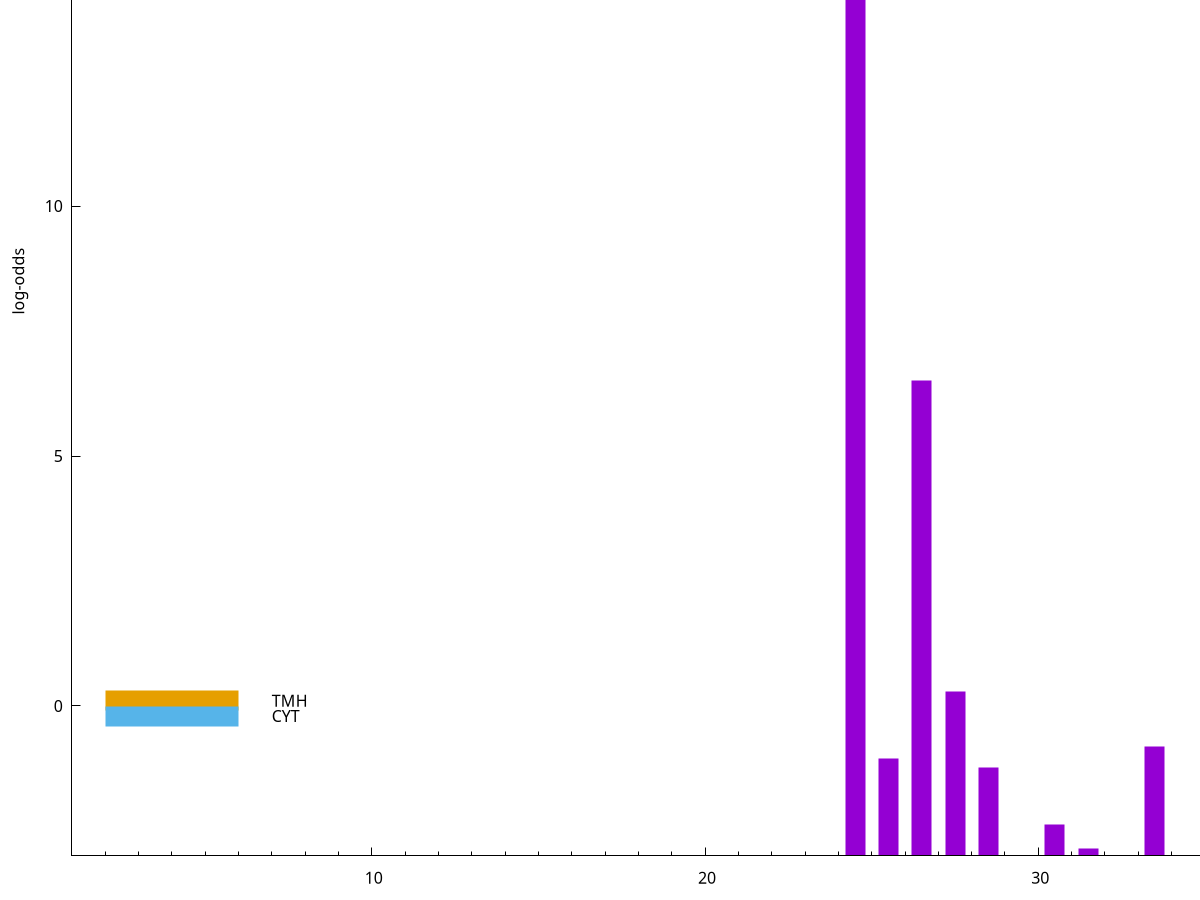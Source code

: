 set title "LipoP predictions for SRR5666485.gff"
set size 2., 1.4
set xrange [1:70] 
set mxtics 10
set yrange [-3:20]
set y2range [0:23]
set ylabel "log-odds"
set term postscript eps color solid "Helvetica" 30
set output "SRR5666485.gff21.eps"
set arrow from 2,16.7994 to 6,16.7994 nohead lt 1 lw 20
set label "SpI" at 7,16.7994
set arrow from 2,0.10375 to 6,0.10375 nohead lt 4 lw 20
set label "TMH" at 7,0.10375
set arrow from 2,-0.200913 to 6,-0.200913 nohead lt 3 lw 20
set label "CYT" at 7,-0.200913
set arrow from 2,16.7994 to 6,16.7994 nohead lt 1 lw 20
set label "SpI" at 7,16.7994
# NOTE: The scores below are the log-odds scores with the threshold
# NOTE: subtracted (a hack to make gnuplot make the histogram all
# NOTE: look nice).
plot "-" axes x1y2 title "" with impulses lt 1 lw 20
24.500000 19.798200
26.500000 9.514300
27.500000 3.288376
33.500000 2.185103
25.500000 1.954370
28.500000 1.770710
30.500000 0.637940
31.500000 0.156380
e
exit

